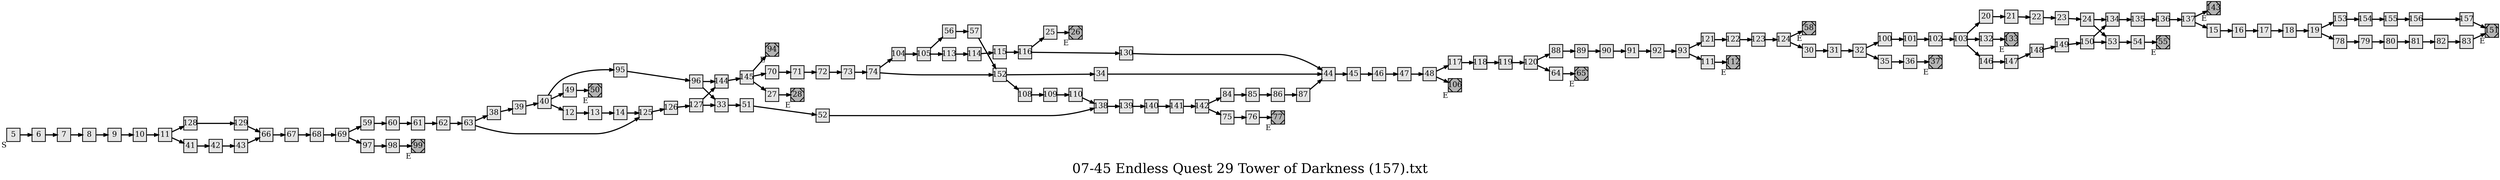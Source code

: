 digraph g{
  graph [ label="07-45 Endless Quest 29 Tower of Darkness (157).txt" rankdir=LR, ordering=out, fontsize=36, nodesep="0.35", ranksep="0.45"];
  node  [shape=rect, penwidth=2, fontsize=20, style=filled, fillcolor=grey90, margin="0,0", labelfloat=true, regular=true, fixedsize=true];
  edge  [labelfloat=true, penwidth=3, fontsize=12];

  5	[ xlabel="S" ];
  5 -> 6;
  6 -> 7;
  7 -> 8;
  8 -> 9;
  9 -> 10;
  10 -> 11;
  11 -> 128;
  11 -> 41;
  12 -> 13;
  13 -> 14;
  14 -> 125;
  15 -> 16;
  16 -> 17;
  17 -> 18;
  18 -> 19;
  19 -> 153;
  19 -> 78;
  20 -> 21;
  21 -> 22;
  22 -> 23;
  23 -> 24;
  24 -> 134;
  24 -> 53;
  25 -> 26;
  26	[ xlabel="E", shape=Msquare, fontsize=20, fillcolor=grey70 ];
  27 -> 28;
  28	[ xlabel="E", shape=Msquare, fontsize=20, fillcolor=grey70 ];
  30 -> 31;
  31 -> 32;
  32 -> 100;
  32 -> 35;
  33 -> 51;
  34 -> 44;
  35 -> 36;
  36 -> 37;
  37	[ xlabel="E", shape=Msquare, fontsize=20, fillcolor=grey70 ];
  38 -> 39;
  39 -> 40;
  40 -> 95;
  40 -> 49;
  40 -> 12;
  41 -> 42;
  42 -> 43;
  43 -> 66;
  44 -> 45;
  45 -> 46;
  46 -> 47;
  47 -> 48;
  48 -> 117;
  48 -> 106;
  49 -> 50;
  50	[ xlabel="E", shape=Msquare, fontsize=20, fillcolor=grey70 ];
  51 -> 52;
  52 -> 138;
  53 -> 54;
  54 -> 55;
  55	[ xlabel="E", shape=Msquare, fontsize=20, fillcolor=grey70 ];
  56 -> 57;
  57 -> 152;
  58	[ xlabel="E", shape=Msquare, fontsize=20, fillcolor=grey70 ];
  59 -> 60;
  60 -> 61;
  61 -> 62;
  62 -> 63;
  63 -> 38;
  63 -> 125;
  64 -> 65;
  65	[ xlabel="E", shape=Msquare, fontsize=20, fillcolor=grey70 ];
  66 -> 67;
  67 -> 68;
  68 -> 69;
  69 -> 59;
  69 -> 97;
  70 -> 71;
  71 -> 72;
  72 -> 73;
  73 -> 74;
  74 -> 104;
  74 -> 152;
  75 -> 76;
  76 -> 77;
  77	[ xlabel="E", shape=Msquare, fontsize=20, fillcolor=grey70 ];
  78 -> 79;
  79 -> 80;
  80 -> 81;
  81 -> 82;
  82 -> 83;
  83 -> 151;
  84 -> 85;
  85 -> 86;
  86 -> 87;
  87 -> 44;
  88 -> 89;
  89 -> 90;
  90 -> 91;
  91 -> 92;
  92 -> 93;
  93 -> 121;
  93 -> 111;
  94	[ xlabel="E", shape=Msquare, fontsize=20, fillcolor=grey70 ];
  95 -> 96;
  96 -> 144;
  96 -> 33;
  97 -> 98;
  98 -> 99;
  99	[ xlabel="E", shape=Msquare, fontsize=20, fillcolor=grey70 ];
  100 -> 101;
  101 -> 102;
  102 -> 103;
  103 -> 20;
  103 -> 132;
  103 -> 146;
  104 -> 105;
  105 -> 56;
  105 -> 113;
  106	[ xlabel="E", shape=Msquare, fontsize=20, fillcolor=grey70 ];
  108 -> 109;
  109 -> 110;
  110 -> 138;
  111 -> 112;
  112	[ xlabel="E", shape=Msquare, fontsize=20, fillcolor=grey70 ];
  113 -> 114;
  114 -> 115;
  115 -> 116;
  116 -> 25;
  116 -> 130;
  117 -> 118;
  118 -> 119;
  119 -> 120;
  120 -> 88;
  120 -> 64;
  121 -> 122;
  122 -> 123;
  123 -> 124;
  124 -> 58;
  124 -> 30;
  125 -> 126;
  126 -> 127;
  127 -> 144;
  127 -> 33;
  128 -> 129;
  129 -> 66;
  130 -> 44;
  132 -> 133;
  133	[ xlabel="E", shape=Msquare, fontsize=20, fillcolor=grey70 ];
  134 -> 135;
  135 -> 136;
  136 -> 137;
  137 -> 143;
  137 -> 15;
  138 -> 139;
  139 -> 140;
  140 -> 141;
  141 -> 142;
  142 -> 84;
  142 -> 75;
  143	[ xlabel="E", shape=Msquare, fontsize=20, fillcolor=grey70 ];
  144 -> 145;
  145 -> 94;
  145 -> 70;
  145 -> 27;
  146 -> 147;
  147 -> 148;
  148 -> 149;
  149 -> 150;
  150 -> 134;
  150 -> 53;
  151	[ xlabel="E", shape=Msquare, fontsize=20, fillcolor=grey70 ];
  152 -> 34;
  152 -> 108;
  153 -> 154;
  154 -> 155;
  155 -> 156;
  156 -> 157;
  157 -> 151;
}

